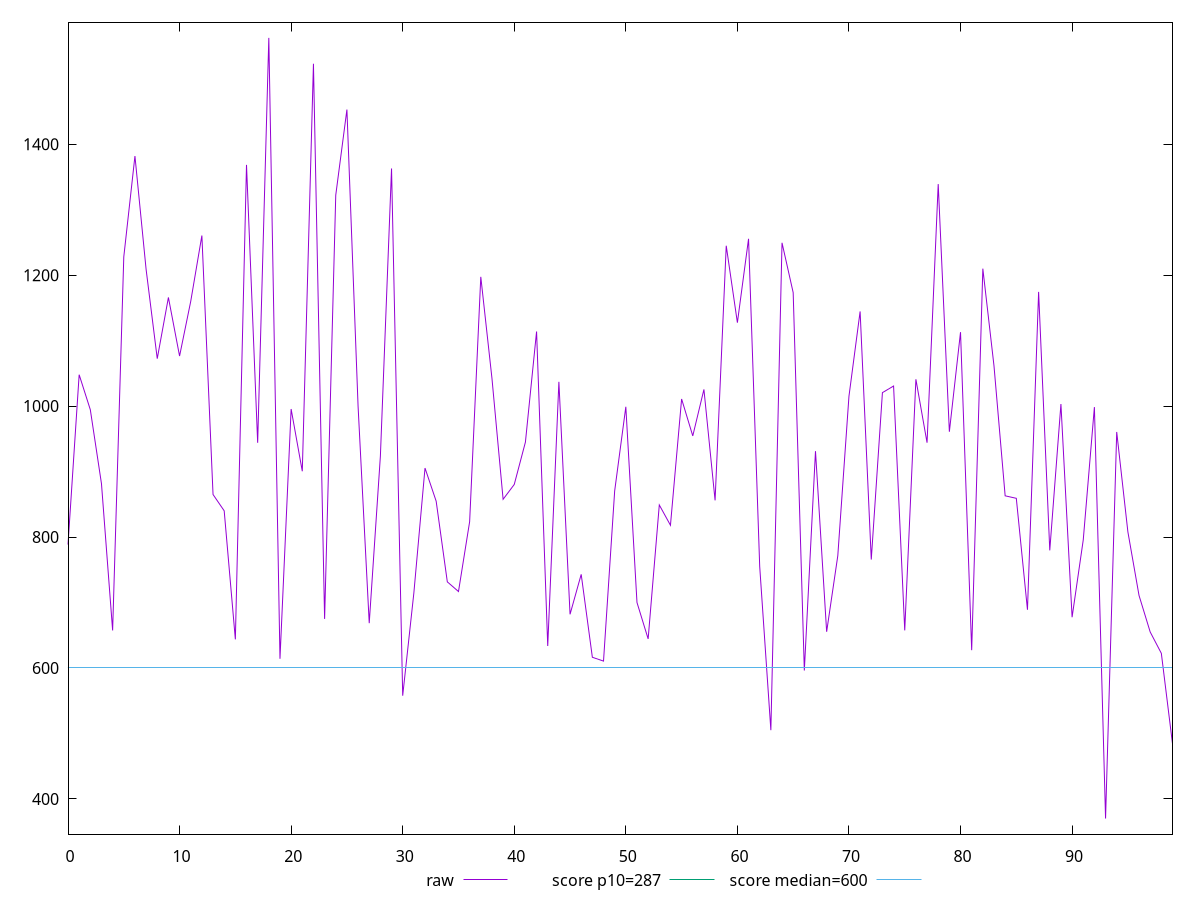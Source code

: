 reset

$raw <<EOF
0 788.5
1 1048
2 994.5000000000009
3 881.5
4 657.3484999999991
5 1228
6 1382
7 1209
8 1072.5
9 1166
10 1076.499999999999
11 1159.999999999999
12 1260.5855000000001
13 865
14 840.0399999999995
15 643.677999999999
16 1368.5
17 944
18 1562.5
19 614
20 995.5465000000022
21 900.5000000000009
22 1523
23 674.8850000000011
24 1322.3220000000001
25 1452.9999999999989
26 1000
27 668.4460000000017
28 923.5
29 1362.9999999999982
30 557.615499999999
31 714.4870000000001
32 905.3675000000003
33 854.7410000000009
34 731.5
35 716.7394999999979
36 823.5
37 1197.5
38 1042.5
39 857.6625000000013
40 880.3834999999999
41 945
42 1114
43 633.5969999999998
44 1037.143000000001
45 681.960000000001
46 742.9999999999991
47 616.3299999999999
48 610.5
49 870.4674999999988
50 998.9780000000001
51 700.0000000000009
52 644.3999999999996
53 849.0000000000009
54 818
55 1010.8920000000007
56 954.4999999999991
57 1025.5
58 856
59 1245
60 1127.5
61 1255.6074999999992
62 755.0000000000001
63 504.97399999999925
64 1249.500000000001
65 1173.3805
66 596.0640000000012
67 931.1760000000004
68 655.3010000000022
69 771.5100000000002
70 1014.9999999999991
71 1144.6500000000015
72 765.6244999999999
73 1020.6130000000012
74 1030.7065000000002
75 657.4009999999998
76 1041.000000000001
77 944.1284999999998
78 1339.2070000000003
79 960.8739999999989
80 1113
81 627.1550000000007
82 1210
83 1061.5
84 862.9685
85 859.1674999999987
86 688.8860000000004
87 1174.5
88 779.6719999999987
89 1003.1439999999993
90 677.5184999999992
91 795.5710000000017
92 998.4999999999991
93 370
94 960.5
95 808
96 710.7439999999997
97 655
98 622.3230000000003
99 484.22950000000037
EOF

set key outside below
set xrange [0:99]
set yrange [346.15:1586.35]
set trange [346.15:1586.35]
set terminal svg size 640, 500 enhanced background rgb 'white'
set output "reports/report_00027_2021-02-24T12-40-31.850Z/total-blocking-time/samples/music/raw/values.svg"

plot $raw title "raw" with line, \
     287 title "score p10=287", \
     600 title "score median=600"

reset
